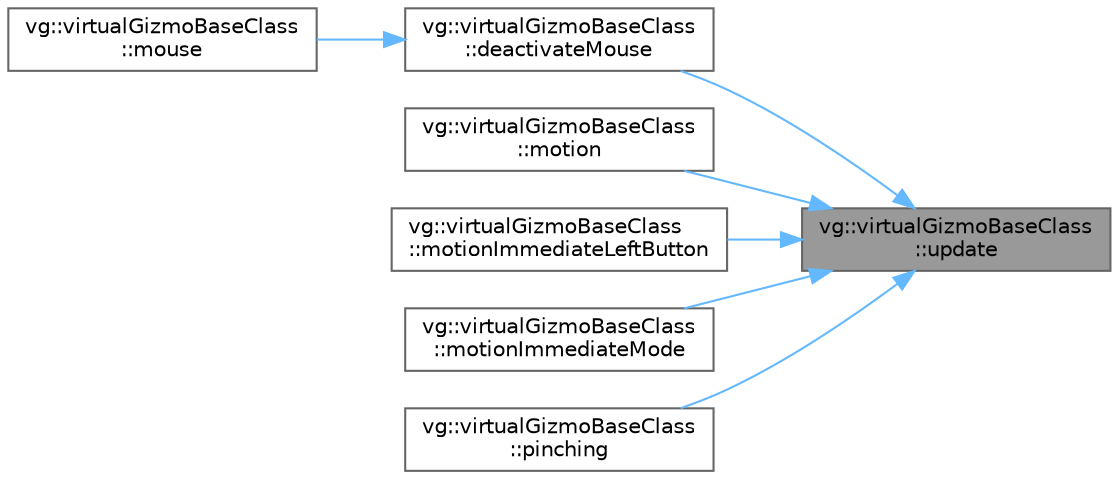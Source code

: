 digraph "vg::virtualGizmoBaseClass::update"
{
 // LATEX_PDF_SIZE
  bgcolor="transparent";
  edge [fontname=Helvetica,fontsize=10,labelfontname=Helvetica,labelfontsize=10];
  node [fontname=Helvetica,fontsize=10,shape=box,height=0.2,width=0.4];
  rankdir="RL";
  Node1 [id="Node000001",label="vg::virtualGizmoBaseClass\l::update",height=0.2,width=0.4,color="gray40", fillcolor="grey60", style="filled", fontcolor="black",tooltip=" "];
  Node1 -> Node2 [id="edge1_Node000001_Node000002",dir="back",color="steelblue1",style="solid",tooltip=" "];
  Node2 [id="Node000002",label="vg::virtualGizmoBaseClass\l::deactivateMouse",height=0.2,width=0.4,color="grey40", fillcolor="white", style="filled",URL="$classvg_1_1virtual_gizmo_base_class.html#ae82c32f776194547395cbe9fdaeff86b",tooltip=" "];
  Node2 -> Node3 [id="edge2_Node000002_Node000003",dir="back",color="steelblue1",style="solid",tooltip=" "];
  Node3 [id="Node000003",label="vg::virtualGizmoBaseClass\l::mouse",height=0.2,width=0.4,color="grey40", fillcolor="white", style="filled",URL="$classvg_1_1virtual_gizmo_base_class.html#a08f40f53023682e394270d82ffada4e1",tooltip=" "];
  Node1 -> Node4 [id="edge3_Node000001_Node000004",dir="back",color="steelblue1",style="solid",tooltip=" "];
  Node4 [id="Node000004",label="vg::virtualGizmoBaseClass\l::motion",height=0.2,width=0.4,color="grey40", fillcolor="white", style="filled",URL="$classvg_1_1virtual_gizmo_base_class.html#ab356b989f8a1fba5aa91c7d9170504ff",tooltip=" "];
  Node1 -> Node5 [id="edge4_Node000001_Node000005",dir="back",color="steelblue1",style="solid",tooltip=" "];
  Node5 [id="Node000005",label="vg::virtualGizmoBaseClass\l::motionImmediateLeftButton",height=0.2,width=0.4,color="grey40", fillcolor="white", style="filled",URL="$classvg_1_1virtual_gizmo_base_class.html#a51768cee1af7836b0b7abb53ff1aa2e8",tooltip=" "];
  Node1 -> Node6 [id="edge5_Node000001_Node000006",dir="back",color="steelblue1",style="solid",tooltip=" "];
  Node6 [id="Node000006",label="vg::virtualGizmoBaseClass\l::motionImmediateMode",height=0.2,width=0.4,color="grey40", fillcolor="white", style="filled",URL="$classvg_1_1virtual_gizmo_base_class.html#a447a896af56a060c93f9455badc7a1ee",tooltip=" "];
  Node1 -> Node7 [id="edge6_Node000001_Node000007",dir="back",color="steelblue1",style="solid",tooltip=" "];
  Node7 [id="Node000007",label="vg::virtualGizmoBaseClass\l::pinching",height=0.2,width=0.4,color="grey40", fillcolor="white", style="filled",URL="$classvg_1_1virtual_gizmo_base_class.html#a51efbd89a5d8c2978918c73dccc28730",tooltip=" "];
}
